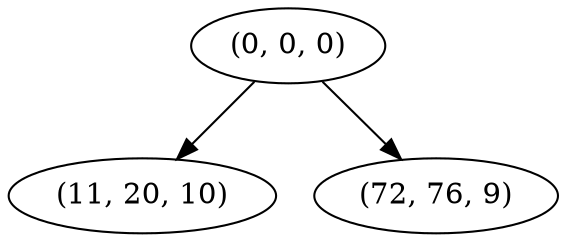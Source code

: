 digraph tree {
    "(0, 0, 0)";
    "(11, 20, 10)";
    "(72, 76, 9)";
    "(0, 0, 0)" -> "(11, 20, 10)";
    "(0, 0, 0)" -> "(72, 76, 9)";
}
